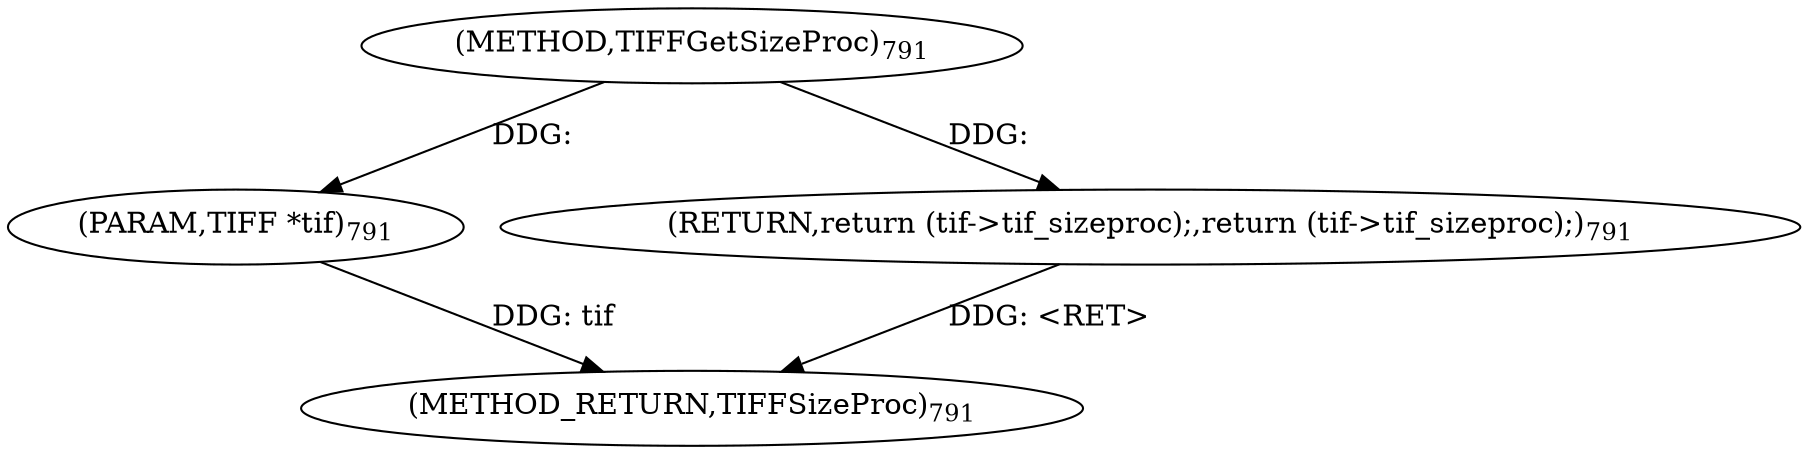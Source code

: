 digraph "TIFFGetSizeProc" {  
"1670" [label = <(METHOD,TIFFGetSizeProc)<SUB>791</SUB>> ]
"1677" [label = <(METHOD_RETURN,TIFFSizeProc)<SUB>791</SUB>> ]
"1671" [label = <(PARAM,TIFF *tif)<SUB>791</SUB>> ]
"1673" [label = <(RETURN,return (tif-&gt;tif_sizeproc);,return (tif-&gt;tif_sizeproc);)<SUB>791</SUB>> ]
  "1673" -> "1677"  [ label = "DDG: &lt;RET&gt;"] 
  "1671" -> "1677"  [ label = "DDG: tif"] 
  "1670" -> "1671"  [ label = "DDG: "] 
  "1670" -> "1673"  [ label = "DDG: "] 
}

